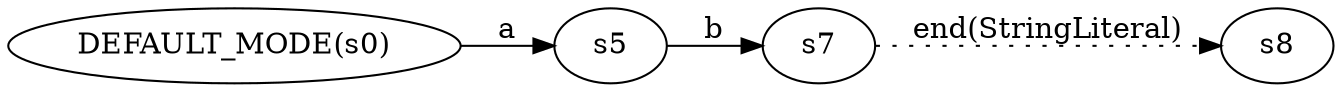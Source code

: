 digraph ATN {
  rankdir=LR;

  "DEFAULT_MODE(s0)" -> s5 [label=a]
  s5 -> s7 [label=b]
  s7 -> s8 [label="end(StringLiteral)", style=dotted]
}